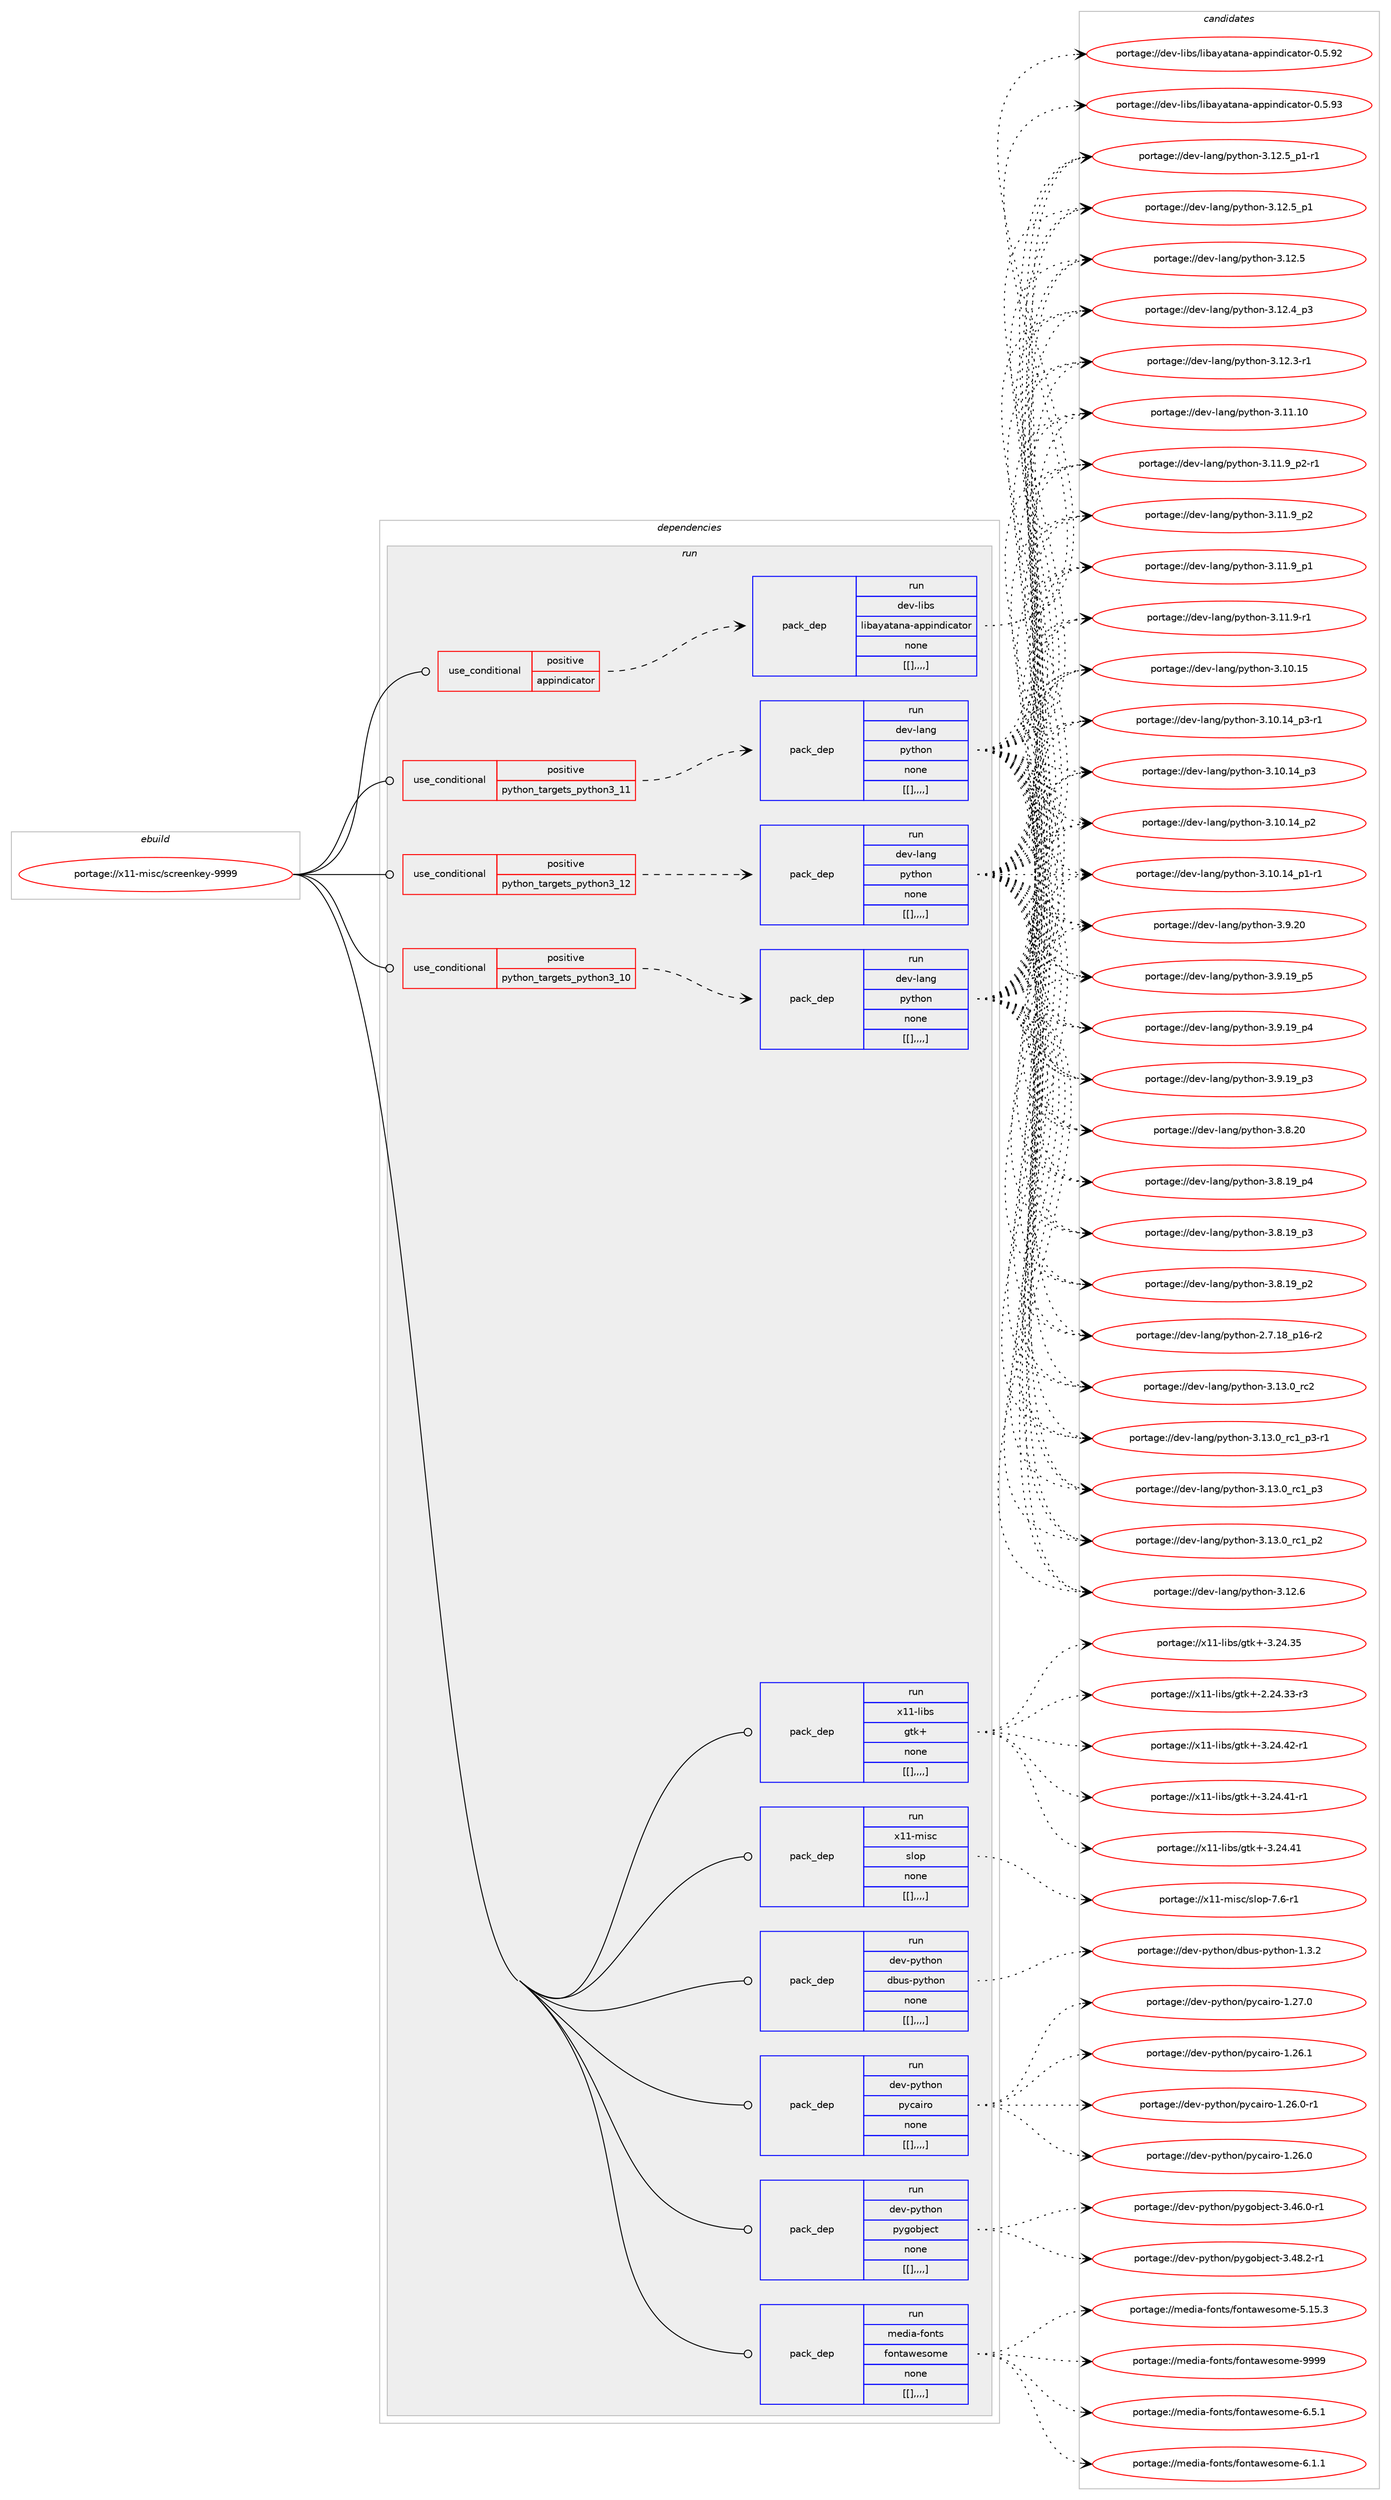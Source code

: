 digraph prolog {

# *************
# Graph options
# *************

newrank=true;
concentrate=true;
compound=true;
graph [rankdir=LR,fontname=Helvetica,fontsize=10,ranksep=1.5];#, ranksep=2.5, nodesep=0.2];
edge  [arrowhead=vee];
node  [fontname=Helvetica,fontsize=10];

# **********
# The ebuild
# **********

subgraph cluster_leftcol {
color=gray;
label=<<i>ebuild</i>>;
id [label="portage://x11-misc/screenkey-9999", color=red, width=4, href="../x11-misc/screenkey-9999.svg"];
}

# ****************
# The dependencies
# ****************

subgraph cluster_midcol {
color=gray;
label=<<i>dependencies</i>>;
subgraph cluster_compile {
fillcolor="#eeeeee";
style=filled;
label=<<i>compile</i>>;
}
subgraph cluster_compileandrun {
fillcolor="#eeeeee";
style=filled;
label=<<i>compile and run</i>>;
}
subgraph cluster_run {
fillcolor="#eeeeee";
style=filled;
label=<<i>run</i>>;
subgraph cond127554 {
dependency481557 [label=<<TABLE BORDER="0" CELLBORDER="1" CELLSPACING="0" CELLPADDING="4"><TR><TD ROWSPAN="3" CELLPADDING="10">use_conditional</TD></TR><TR><TD>positive</TD></TR><TR><TD>appindicator</TD></TR></TABLE>>, shape=none, color=red];
subgraph pack350476 {
dependency481558 [label=<<TABLE BORDER="0" CELLBORDER="1" CELLSPACING="0" CELLPADDING="4" WIDTH="220"><TR><TD ROWSPAN="6" CELLPADDING="30">pack_dep</TD></TR><TR><TD WIDTH="110">run</TD></TR><TR><TD>dev-libs</TD></TR><TR><TD>libayatana-appindicator</TD></TR><TR><TD>none</TD></TR><TR><TD>[[],,,,]</TD></TR></TABLE>>, shape=none, color=blue];
}
dependency481557:e -> dependency481558:w [weight=20,style="dashed",arrowhead="vee"];
}
id:e -> dependency481557:w [weight=20,style="solid",arrowhead="odot"];
subgraph cond127555 {
dependency481559 [label=<<TABLE BORDER="0" CELLBORDER="1" CELLSPACING="0" CELLPADDING="4"><TR><TD ROWSPAN="3" CELLPADDING="10">use_conditional</TD></TR><TR><TD>positive</TD></TR><TR><TD>python_targets_python3_10</TD></TR></TABLE>>, shape=none, color=red];
subgraph pack350477 {
dependency481560 [label=<<TABLE BORDER="0" CELLBORDER="1" CELLSPACING="0" CELLPADDING="4" WIDTH="220"><TR><TD ROWSPAN="6" CELLPADDING="30">pack_dep</TD></TR><TR><TD WIDTH="110">run</TD></TR><TR><TD>dev-lang</TD></TR><TR><TD>python</TD></TR><TR><TD>none</TD></TR><TR><TD>[[],,,,]</TD></TR></TABLE>>, shape=none, color=blue];
}
dependency481559:e -> dependency481560:w [weight=20,style="dashed",arrowhead="vee"];
}
id:e -> dependency481559:w [weight=20,style="solid",arrowhead="odot"];
subgraph cond127556 {
dependency481561 [label=<<TABLE BORDER="0" CELLBORDER="1" CELLSPACING="0" CELLPADDING="4"><TR><TD ROWSPAN="3" CELLPADDING="10">use_conditional</TD></TR><TR><TD>positive</TD></TR><TR><TD>python_targets_python3_11</TD></TR></TABLE>>, shape=none, color=red];
subgraph pack350478 {
dependency481562 [label=<<TABLE BORDER="0" CELLBORDER="1" CELLSPACING="0" CELLPADDING="4" WIDTH="220"><TR><TD ROWSPAN="6" CELLPADDING="30">pack_dep</TD></TR><TR><TD WIDTH="110">run</TD></TR><TR><TD>dev-lang</TD></TR><TR><TD>python</TD></TR><TR><TD>none</TD></TR><TR><TD>[[],,,,]</TD></TR></TABLE>>, shape=none, color=blue];
}
dependency481561:e -> dependency481562:w [weight=20,style="dashed",arrowhead="vee"];
}
id:e -> dependency481561:w [weight=20,style="solid",arrowhead="odot"];
subgraph cond127557 {
dependency481563 [label=<<TABLE BORDER="0" CELLBORDER="1" CELLSPACING="0" CELLPADDING="4"><TR><TD ROWSPAN="3" CELLPADDING="10">use_conditional</TD></TR><TR><TD>positive</TD></TR><TR><TD>python_targets_python3_12</TD></TR></TABLE>>, shape=none, color=red];
subgraph pack350479 {
dependency481564 [label=<<TABLE BORDER="0" CELLBORDER="1" CELLSPACING="0" CELLPADDING="4" WIDTH="220"><TR><TD ROWSPAN="6" CELLPADDING="30">pack_dep</TD></TR><TR><TD WIDTH="110">run</TD></TR><TR><TD>dev-lang</TD></TR><TR><TD>python</TD></TR><TR><TD>none</TD></TR><TR><TD>[[],,,,]</TD></TR></TABLE>>, shape=none, color=blue];
}
dependency481563:e -> dependency481564:w [weight=20,style="dashed",arrowhead="vee"];
}
id:e -> dependency481563:w [weight=20,style="solid",arrowhead="odot"];
subgraph pack350480 {
dependency481565 [label=<<TABLE BORDER="0" CELLBORDER="1" CELLSPACING="0" CELLPADDING="4" WIDTH="220"><TR><TD ROWSPAN="6" CELLPADDING="30">pack_dep</TD></TR><TR><TD WIDTH="110">run</TD></TR><TR><TD>dev-python</TD></TR><TR><TD>dbus-python</TD></TR><TR><TD>none</TD></TR><TR><TD>[[],,,,]</TD></TR></TABLE>>, shape=none, color=blue];
}
id:e -> dependency481565:w [weight=20,style="solid",arrowhead="odot"];
subgraph pack350481 {
dependency481566 [label=<<TABLE BORDER="0" CELLBORDER="1" CELLSPACING="0" CELLPADDING="4" WIDTH="220"><TR><TD ROWSPAN="6" CELLPADDING="30">pack_dep</TD></TR><TR><TD WIDTH="110">run</TD></TR><TR><TD>dev-python</TD></TR><TR><TD>pycairo</TD></TR><TR><TD>none</TD></TR><TR><TD>[[],,,,]</TD></TR></TABLE>>, shape=none, color=blue];
}
id:e -> dependency481566:w [weight=20,style="solid",arrowhead="odot"];
subgraph pack350482 {
dependency481567 [label=<<TABLE BORDER="0" CELLBORDER="1" CELLSPACING="0" CELLPADDING="4" WIDTH="220"><TR><TD ROWSPAN="6" CELLPADDING="30">pack_dep</TD></TR><TR><TD WIDTH="110">run</TD></TR><TR><TD>dev-python</TD></TR><TR><TD>pygobject</TD></TR><TR><TD>none</TD></TR><TR><TD>[[],,,,]</TD></TR></TABLE>>, shape=none, color=blue];
}
id:e -> dependency481567:w [weight=20,style="solid",arrowhead="odot"];
subgraph pack350483 {
dependency481568 [label=<<TABLE BORDER="0" CELLBORDER="1" CELLSPACING="0" CELLPADDING="4" WIDTH="220"><TR><TD ROWSPAN="6" CELLPADDING="30">pack_dep</TD></TR><TR><TD WIDTH="110">run</TD></TR><TR><TD>media-fonts</TD></TR><TR><TD>fontawesome</TD></TR><TR><TD>none</TD></TR><TR><TD>[[],,,,]</TD></TR></TABLE>>, shape=none, color=blue];
}
id:e -> dependency481568:w [weight=20,style="solid",arrowhead="odot"];
subgraph pack350484 {
dependency481569 [label=<<TABLE BORDER="0" CELLBORDER="1" CELLSPACING="0" CELLPADDING="4" WIDTH="220"><TR><TD ROWSPAN="6" CELLPADDING="30">pack_dep</TD></TR><TR><TD WIDTH="110">run</TD></TR><TR><TD>x11-libs</TD></TR><TR><TD>gtk+</TD></TR><TR><TD>none</TD></TR><TR><TD>[[],,,,]</TD></TR></TABLE>>, shape=none, color=blue];
}
id:e -> dependency481569:w [weight=20,style="solid",arrowhead="odot"];
subgraph pack350485 {
dependency481570 [label=<<TABLE BORDER="0" CELLBORDER="1" CELLSPACING="0" CELLPADDING="4" WIDTH="220"><TR><TD ROWSPAN="6" CELLPADDING="30">pack_dep</TD></TR><TR><TD WIDTH="110">run</TD></TR><TR><TD>x11-misc</TD></TR><TR><TD>slop</TD></TR><TR><TD>none</TD></TR><TR><TD>[[],,,,]</TD></TR></TABLE>>, shape=none, color=blue];
}
id:e -> dependency481570:w [weight=20,style="solid",arrowhead="odot"];
}
}

# **************
# The candidates
# **************

subgraph cluster_choices {
rank=same;
color=gray;
label=<<i>candidates</i>>;

subgraph choice350476 {
color=black;
nodesep=1;
choice10010111845108105981154710810598971219711697110974597112112105110100105999711611111445484653465751 [label="portage://dev-libs/libayatana-appindicator-0.5.93", color=red, width=4,href="../dev-libs/libayatana-appindicator-0.5.93.svg"];
choice10010111845108105981154710810598971219711697110974597112112105110100105999711611111445484653465750 [label="portage://dev-libs/libayatana-appindicator-0.5.92", color=red, width=4,href="../dev-libs/libayatana-appindicator-0.5.92.svg"];
dependency481558:e -> choice10010111845108105981154710810598971219711697110974597112112105110100105999711611111445484653465751:w [style=dotted,weight="100"];
dependency481558:e -> choice10010111845108105981154710810598971219711697110974597112112105110100105999711611111445484653465750:w [style=dotted,weight="100"];
}
subgraph choice350477 {
color=black;
nodesep=1;
choice10010111845108971101034711212111610411111045514649514648951149950 [label="portage://dev-lang/python-3.13.0_rc2", color=red, width=4,href="../dev-lang/python-3.13.0_rc2.svg"];
choice1001011184510897110103471121211161041111104551464951464895114994995112514511449 [label="portage://dev-lang/python-3.13.0_rc1_p3-r1", color=red, width=4,href="../dev-lang/python-3.13.0_rc1_p3-r1.svg"];
choice100101118451089711010347112121116104111110455146495146489511499499511251 [label="portage://dev-lang/python-3.13.0_rc1_p3", color=red, width=4,href="../dev-lang/python-3.13.0_rc1_p3.svg"];
choice100101118451089711010347112121116104111110455146495146489511499499511250 [label="portage://dev-lang/python-3.13.0_rc1_p2", color=red, width=4,href="../dev-lang/python-3.13.0_rc1_p2.svg"];
choice10010111845108971101034711212111610411111045514649504654 [label="portage://dev-lang/python-3.12.6", color=red, width=4,href="../dev-lang/python-3.12.6.svg"];
choice1001011184510897110103471121211161041111104551464950465395112494511449 [label="portage://dev-lang/python-3.12.5_p1-r1", color=red, width=4,href="../dev-lang/python-3.12.5_p1-r1.svg"];
choice100101118451089711010347112121116104111110455146495046539511249 [label="portage://dev-lang/python-3.12.5_p1", color=red, width=4,href="../dev-lang/python-3.12.5_p1.svg"];
choice10010111845108971101034711212111610411111045514649504653 [label="portage://dev-lang/python-3.12.5", color=red, width=4,href="../dev-lang/python-3.12.5.svg"];
choice100101118451089711010347112121116104111110455146495046529511251 [label="portage://dev-lang/python-3.12.4_p3", color=red, width=4,href="../dev-lang/python-3.12.4_p3.svg"];
choice100101118451089711010347112121116104111110455146495046514511449 [label="portage://dev-lang/python-3.12.3-r1", color=red, width=4,href="../dev-lang/python-3.12.3-r1.svg"];
choice1001011184510897110103471121211161041111104551464949464948 [label="portage://dev-lang/python-3.11.10", color=red, width=4,href="../dev-lang/python-3.11.10.svg"];
choice1001011184510897110103471121211161041111104551464949465795112504511449 [label="portage://dev-lang/python-3.11.9_p2-r1", color=red, width=4,href="../dev-lang/python-3.11.9_p2-r1.svg"];
choice100101118451089711010347112121116104111110455146494946579511250 [label="portage://dev-lang/python-3.11.9_p2", color=red, width=4,href="../dev-lang/python-3.11.9_p2.svg"];
choice100101118451089711010347112121116104111110455146494946579511249 [label="portage://dev-lang/python-3.11.9_p1", color=red, width=4,href="../dev-lang/python-3.11.9_p1.svg"];
choice100101118451089711010347112121116104111110455146494946574511449 [label="portage://dev-lang/python-3.11.9-r1", color=red, width=4,href="../dev-lang/python-3.11.9-r1.svg"];
choice1001011184510897110103471121211161041111104551464948464953 [label="portage://dev-lang/python-3.10.15", color=red, width=4,href="../dev-lang/python-3.10.15.svg"];
choice100101118451089711010347112121116104111110455146494846495295112514511449 [label="portage://dev-lang/python-3.10.14_p3-r1", color=red, width=4,href="../dev-lang/python-3.10.14_p3-r1.svg"];
choice10010111845108971101034711212111610411111045514649484649529511251 [label="portage://dev-lang/python-3.10.14_p3", color=red, width=4,href="../dev-lang/python-3.10.14_p3.svg"];
choice10010111845108971101034711212111610411111045514649484649529511250 [label="portage://dev-lang/python-3.10.14_p2", color=red, width=4,href="../dev-lang/python-3.10.14_p2.svg"];
choice100101118451089711010347112121116104111110455146494846495295112494511449 [label="portage://dev-lang/python-3.10.14_p1-r1", color=red, width=4,href="../dev-lang/python-3.10.14_p1-r1.svg"];
choice10010111845108971101034711212111610411111045514657465048 [label="portage://dev-lang/python-3.9.20", color=red, width=4,href="../dev-lang/python-3.9.20.svg"];
choice100101118451089711010347112121116104111110455146574649579511253 [label="portage://dev-lang/python-3.9.19_p5", color=red, width=4,href="../dev-lang/python-3.9.19_p5.svg"];
choice100101118451089711010347112121116104111110455146574649579511252 [label="portage://dev-lang/python-3.9.19_p4", color=red, width=4,href="../dev-lang/python-3.9.19_p4.svg"];
choice100101118451089711010347112121116104111110455146574649579511251 [label="portage://dev-lang/python-3.9.19_p3", color=red, width=4,href="../dev-lang/python-3.9.19_p3.svg"];
choice10010111845108971101034711212111610411111045514656465048 [label="portage://dev-lang/python-3.8.20", color=red, width=4,href="../dev-lang/python-3.8.20.svg"];
choice100101118451089711010347112121116104111110455146564649579511252 [label="portage://dev-lang/python-3.8.19_p4", color=red, width=4,href="../dev-lang/python-3.8.19_p4.svg"];
choice100101118451089711010347112121116104111110455146564649579511251 [label="portage://dev-lang/python-3.8.19_p3", color=red, width=4,href="../dev-lang/python-3.8.19_p3.svg"];
choice100101118451089711010347112121116104111110455146564649579511250 [label="portage://dev-lang/python-3.8.19_p2", color=red, width=4,href="../dev-lang/python-3.8.19_p2.svg"];
choice100101118451089711010347112121116104111110455046554649569511249544511450 [label="portage://dev-lang/python-2.7.18_p16-r2", color=red, width=4,href="../dev-lang/python-2.7.18_p16-r2.svg"];
dependency481560:e -> choice10010111845108971101034711212111610411111045514649514648951149950:w [style=dotted,weight="100"];
dependency481560:e -> choice1001011184510897110103471121211161041111104551464951464895114994995112514511449:w [style=dotted,weight="100"];
dependency481560:e -> choice100101118451089711010347112121116104111110455146495146489511499499511251:w [style=dotted,weight="100"];
dependency481560:e -> choice100101118451089711010347112121116104111110455146495146489511499499511250:w [style=dotted,weight="100"];
dependency481560:e -> choice10010111845108971101034711212111610411111045514649504654:w [style=dotted,weight="100"];
dependency481560:e -> choice1001011184510897110103471121211161041111104551464950465395112494511449:w [style=dotted,weight="100"];
dependency481560:e -> choice100101118451089711010347112121116104111110455146495046539511249:w [style=dotted,weight="100"];
dependency481560:e -> choice10010111845108971101034711212111610411111045514649504653:w [style=dotted,weight="100"];
dependency481560:e -> choice100101118451089711010347112121116104111110455146495046529511251:w [style=dotted,weight="100"];
dependency481560:e -> choice100101118451089711010347112121116104111110455146495046514511449:w [style=dotted,weight="100"];
dependency481560:e -> choice1001011184510897110103471121211161041111104551464949464948:w [style=dotted,weight="100"];
dependency481560:e -> choice1001011184510897110103471121211161041111104551464949465795112504511449:w [style=dotted,weight="100"];
dependency481560:e -> choice100101118451089711010347112121116104111110455146494946579511250:w [style=dotted,weight="100"];
dependency481560:e -> choice100101118451089711010347112121116104111110455146494946579511249:w [style=dotted,weight="100"];
dependency481560:e -> choice100101118451089711010347112121116104111110455146494946574511449:w [style=dotted,weight="100"];
dependency481560:e -> choice1001011184510897110103471121211161041111104551464948464953:w [style=dotted,weight="100"];
dependency481560:e -> choice100101118451089711010347112121116104111110455146494846495295112514511449:w [style=dotted,weight="100"];
dependency481560:e -> choice10010111845108971101034711212111610411111045514649484649529511251:w [style=dotted,weight="100"];
dependency481560:e -> choice10010111845108971101034711212111610411111045514649484649529511250:w [style=dotted,weight="100"];
dependency481560:e -> choice100101118451089711010347112121116104111110455146494846495295112494511449:w [style=dotted,weight="100"];
dependency481560:e -> choice10010111845108971101034711212111610411111045514657465048:w [style=dotted,weight="100"];
dependency481560:e -> choice100101118451089711010347112121116104111110455146574649579511253:w [style=dotted,weight="100"];
dependency481560:e -> choice100101118451089711010347112121116104111110455146574649579511252:w [style=dotted,weight="100"];
dependency481560:e -> choice100101118451089711010347112121116104111110455146574649579511251:w [style=dotted,weight="100"];
dependency481560:e -> choice10010111845108971101034711212111610411111045514656465048:w [style=dotted,weight="100"];
dependency481560:e -> choice100101118451089711010347112121116104111110455146564649579511252:w [style=dotted,weight="100"];
dependency481560:e -> choice100101118451089711010347112121116104111110455146564649579511251:w [style=dotted,weight="100"];
dependency481560:e -> choice100101118451089711010347112121116104111110455146564649579511250:w [style=dotted,weight="100"];
dependency481560:e -> choice100101118451089711010347112121116104111110455046554649569511249544511450:w [style=dotted,weight="100"];
}
subgraph choice350478 {
color=black;
nodesep=1;
choice10010111845108971101034711212111610411111045514649514648951149950 [label="portage://dev-lang/python-3.13.0_rc2", color=red, width=4,href="../dev-lang/python-3.13.0_rc2.svg"];
choice1001011184510897110103471121211161041111104551464951464895114994995112514511449 [label="portage://dev-lang/python-3.13.0_rc1_p3-r1", color=red, width=4,href="../dev-lang/python-3.13.0_rc1_p3-r1.svg"];
choice100101118451089711010347112121116104111110455146495146489511499499511251 [label="portage://dev-lang/python-3.13.0_rc1_p3", color=red, width=4,href="../dev-lang/python-3.13.0_rc1_p3.svg"];
choice100101118451089711010347112121116104111110455146495146489511499499511250 [label="portage://dev-lang/python-3.13.0_rc1_p2", color=red, width=4,href="../dev-lang/python-3.13.0_rc1_p2.svg"];
choice10010111845108971101034711212111610411111045514649504654 [label="portage://dev-lang/python-3.12.6", color=red, width=4,href="../dev-lang/python-3.12.6.svg"];
choice1001011184510897110103471121211161041111104551464950465395112494511449 [label="portage://dev-lang/python-3.12.5_p1-r1", color=red, width=4,href="../dev-lang/python-3.12.5_p1-r1.svg"];
choice100101118451089711010347112121116104111110455146495046539511249 [label="portage://dev-lang/python-3.12.5_p1", color=red, width=4,href="../dev-lang/python-3.12.5_p1.svg"];
choice10010111845108971101034711212111610411111045514649504653 [label="portage://dev-lang/python-3.12.5", color=red, width=4,href="../dev-lang/python-3.12.5.svg"];
choice100101118451089711010347112121116104111110455146495046529511251 [label="portage://dev-lang/python-3.12.4_p3", color=red, width=4,href="../dev-lang/python-3.12.4_p3.svg"];
choice100101118451089711010347112121116104111110455146495046514511449 [label="portage://dev-lang/python-3.12.3-r1", color=red, width=4,href="../dev-lang/python-3.12.3-r1.svg"];
choice1001011184510897110103471121211161041111104551464949464948 [label="portage://dev-lang/python-3.11.10", color=red, width=4,href="../dev-lang/python-3.11.10.svg"];
choice1001011184510897110103471121211161041111104551464949465795112504511449 [label="portage://dev-lang/python-3.11.9_p2-r1", color=red, width=4,href="../dev-lang/python-3.11.9_p2-r1.svg"];
choice100101118451089711010347112121116104111110455146494946579511250 [label="portage://dev-lang/python-3.11.9_p2", color=red, width=4,href="../dev-lang/python-3.11.9_p2.svg"];
choice100101118451089711010347112121116104111110455146494946579511249 [label="portage://dev-lang/python-3.11.9_p1", color=red, width=4,href="../dev-lang/python-3.11.9_p1.svg"];
choice100101118451089711010347112121116104111110455146494946574511449 [label="portage://dev-lang/python-3.11.9-r1", color=red, width=4,href="../dev-lang/python-3.11.9-r1.svg"];
choice1001011184510897110103471121211161041111104551464948464953 [label="portage://dev-lang/python-3.10.15", color=red, width=4,href="../dev-lang/python-3.10.15.svg"];
choice100101118451089711010347112121116104111110455146494846495295112514511449 [label="portage://dev-lang/python-3.10.14_p3-r1", color=red, width=4,href="../dev-lang/python-3.10.14_p3-r1.svg"];
choice10010111845108971101034711212111610411111045514649484649529511251 [label="portage://dev-lang/python-3.10.14_p3", color=red, width=4,href="../dev-lang/python-3.10.14_p3.svg"];
choice10010111845108971101034711212111610411111045514649484649529511250 [label="portage://dev-lang/python-3.10.14_p2", color=red, width=4,href="../dev-lang/python-3.10.14_p2.svg"];
choice100101118451089711010347112121116104111110455146494846495295112494511449 [label="portage://dev-lang/python-3.10.14_p1-r1", color=red, width=4,href="../dev-lang/python-3.10.14_p1-r1.svg"];
choice10010111845108971101034711212111610411111045514657465048 [label="portage://dev-lang/python-3.9.20", color=red, width=4,href="../dev-lang/python-3.9.20.svg"];
choice100101118451089711010347112121116104111110455146574649579511253 [label="portage://dev-lang/python-3.9.19_p5", color=red, width=4,href="../dev-lang/python-3.9.19_p5.svg"];
choice100101118451089711010347112121116104111110455146574649579511252 [label="portage://dev-lang/python-3.9.19_p4", color=red, width=4,href="../dev-lang/python-3.9.19_p4.svg"];
choice100101118451089711010347112121116104111110455146574649579511251 [label="portage://dev-lang/python-3.9.19_p3", color=red, width=4,href="../dev-lang/python-3.9.19_p3.svg"];
choice10010111845108971101034711212111610411111045514656465048 [label="portage://dev-lang/python-3.8.20", color=red, width=4,href="../dev-lang/python-3.8.20.svg"];
choice100101118451089711010347112121116104111110455146564649579511252 [label="portage://dev-lang/python-3.8.19_p4", color=red, width=4,href="../dev-lang/python-3.8.19_p4.svg"];
choice100101118451089711010347112121116104111110455146564649579511251 [label="portage://dev-lang/python-3.8.19_p3", color=red, width=4,href="../dev-lang/python-3.8.19_p3.svg"];
choice100101118451089711010347112121116104111110455146564649579511250 [label="portage://dev-lang/python-3.8.19_p2", color=red, width=4,href="../dev-lang/python-3.8.19_p2.svg"];
choice100101118451089711010347112121116104111110455046554649569511249544511450 [label="portage://dev-lang/python-2.7.18_p16-r2", color=red, width=4,href="../dev-lang/python-2.7.18_p16-r2.svg"];
dependency481562:e -> choice10010111845108971101034711212111610411111045514649514648951149950:w [style=dotted,weight="100"];
dependency481562:e -> choice1001011184510897110103471121211161041111104551464951464895114994995112514511449:w [style=dotted,weight="100"];
dependency481562:e -> choice100101118451089711010347112121116104111110455146495146489511499499511251:w [style=dotted,weight="100"];
dependency481562:e -> choice100101118451089711010347112121116104111110455146495146489511499499511250:w [style=dotted,weight="100"];
dependency481562:e -> choice10010111845108971101034711212111610411111045514649504654:w [style=dotted,weight="100"];
dependency481562:e -> choice1001011184510897110103471121211161041111104551464950465395112494511449:w [style=dotted,weight="100"];
dependency481562:e -> choice100101118451089711010347112121116104111110455146495046539511249:w [style=dotted,weight="100"];
dependency481562:e -> choice10010111845108971101034711212111610411111045514649504653:w [style=dotted,weight="100"];
dependency481562:e -> choice100101118451089711010347112121116104111110455146495046529511251:w [style=dotted,weight="100"];
dependency481562:e -> choice100101118451089711010347112121116104111110455146495046514511449:w [style=dotted,weight="100"];
dependency481562:e -> choice1001011184510897110103471121211161041111104551464949464948:w [style=dotted,weight="100"];
dependency481562:e -> choice1001011184510897110103471121211161041111104551464949465795112504511449:w [style=dotted,weight="100"];
dependency481562:e -> choice100101118451089711010347112121116104111110455146494946579511250:w [style=dotted,weight="100"];
dependency481562:e -> choice100101118451089711010347112121116104111110455146494946579511249:w [style=dotted,weight="100"];
dependency481562:e -> choice100101118451089711010347112121116104111110455146494946574511449:w [style=dotted,weight="100"];
dependency481562:e -> choice1001011184510897110103471121211161041111104551464948464953:w [style=dotted,weight="100"];
dependency481562:e -> choice100101118451089711010347112121116104111110455146494846495295112514511449:w [style=dotted,weight="100"];
dependency481562:e -> choice10010111845108971101034711212111610411111045514649484649529511251:w [style=dotted,weight="100"];
dependency481562:e -> choice10010111845108971101034711212111610411111045514649484649529511250:w [style=dotted,weight="100"];
dependency481562:e -> choice100101118451089711010347112121116104111110455146494846495295112494511449:w [style=dotted,weight="100"];
dependency481562:e -> choice10010111845108971101034711212111610411111045514657465048:w [style=dotted,weight="100"];
dependency481562:e -> choice100101118451089711010347112121116104111110455146574649579511253:w [style=dotted,weight="100"];
dependency481562:e -> choice100101118451089711010347112121116104111110455146574649579511252:w [style=dotted,weight="100"];
dependency481562:e -> choice100101118451089711010347112121116104111110455146574649579511251:w [style=dotted,weight="100"];
dependency481562:e -> choice10010111845108971101034711212111610411111045514656465048:w [style=dotted,weight="100"];
dependency481562:e -> choice100101118451089711010347112121116104111110455146564649579511252:w [style=dotted,weight="100"];
dependency481562:e -> choice100101118451089711010347112121116104111110455146564649579511251:w [style=dotted,weight="100"];
dependency481562:e -> choice100101118451089711010347112121116104111110455146564649579511250:w [style=dotted,weight="100"];
dependency481562:e -> choice100101118451089711010347112121116104111110455046554649569511249544511450:w [style=dotted,weight="100"];
}
subgraph choice350479 {
color=black;
nodesep=1;
choice10010111845108971101034711212111610411111045514649514648951149950 [label="portage://dev-lang/python-3.13.0_rc2", color=red, width=4,href="../dev-lang/python-3.13.0_rc2.svg"];
choice1001011184510897110103471121211161041111104551464951464895114994995112514511449 [label="portage://dev-lang/python-3.13.0_rc1_p3-r1", color=red, width=4,href="../dev-lang/python-3.13.0_rc1_p3-r1.svg"];
choice100101118451089711010347112121116104111110455146495146489511499499511251 [label="portage://dev-lang/python-3.13.0_rc1_p3", color=red, width=4,href="../dev-lang/python-3.13.0_rc1_p3.svg"];
choice100101118451089711010347112121116104111110455146495146489511499499511250 [label="portage://dev-lang/python-3.13.0_rc1_p2", color=red, width=4,href="../dev-lang/python-3.13.0_rc1_p2.svg"];
choice10010111845108971101034711212111610411111045514649504654 [label="portage://dev-lang/python-3.12.6", color=red, width=4,href="../dev-lang/python-3.12.6.svg"];
choice1001011184510897110103471121211161041111104551464950465395112494511449 [label="portage://dev-lang/python-3.12.5_p1-r1", color=red, width=4,href="../dev-lang/python-3.12.5_p1-r1.svg"];
choice100101118451089711010347112121116104111110455146495046539511249 [label="portage://dev-lang/python-3.12.5_p1", color=red, width=4,href="../dev-lang/python-3.12.5_p1.svg"];
choice10010111845108971101034711212111610411111045514649504653 [label="portage://dev-lang/python-3.12.5", color=red, width=4,href="../dev-lang/python-3.12.5.svg"];
choice100101118451089711010347112121116104111110455146495046529511251 [label="portage://dev-lang/python-3.12.4_p3", color=red, width=4,href="../dev-lang/python-3.12.4_p3.svg"];
choice100101118451089711010347112121116104111110455146495046514511449 [label="portage://dev-lang/python-3.12.3-r1", color=red, width=4,href="../dev-lang/python-3.12.3-r1.svg"];
choice1001011184510897110103471121211161041111104551464949464948 [label="portage://dev-lang/python-3.11.10", color=red, width=4,href="../dev-lang/python-3.11.10.svg"];
choice1001011184510897110103471121211161041111104551464949465795112504511449 [label="portage://dev-lang/python-3.11.9_p2-r1", color=red, width=4,href="../dev-lang/python-3.11.9_p2-r1.svg"];
choice100101118451089711010347112121116104111110455146494946579511250 [label="portage://dev-lang/python-3.11.9_p2", color=red, width=4,href="../dev-lang/python-3.11.9_p2.svg"];
choice100101118451089711010347112121116104111110455146494946579511249 [label="portage://dev-lang/python-3.11.9_p1", color=red, width=4,href="../dev-lang/python-3.11.9_p1.svg"];
choice100101118451089711010347112121116104111110455146494946574511449 [label="portage://dev-lang/python-3.11.9-r1", color=red, width=4,href="../dev-lang/python-3.11.9-r1.svg"];
choice1001011184510897110103471121211161041111104551464948464953 [label="portage://dev-lang/python-3.10.15", color=red, width=4,href="../dev-lang/python-3.10.15.svg"];
choice100101118451089711010347112121116104111110455146494846495295112514511449 [label="portage://dev-lang/python-3.10.14_p3-r1", color=red, width=4,href="../dev-lang/python-3.10.14_p3-r1.svg"];
choice10010111845108971101034711212111610411111045514649484649529511251 [label="portage://dev-lang/python-3.10.14_p3", color=red, width=4,href="../dev-lang/python-3.10.14_p3.svg"];
choice10010111845108971101034711212111610411111045514649484649529511250 [label="portage://dev-lang/python-3.10.14_p2", color=red, width=4,href="../dev-lang/python-3.10.14_p2.svg"];
choice100101118451089711010347112121116104111110455146494846495295112494511449 [label="portage://dev-lang/python-3.10.14_p1-r1", color=red, width=4,href="../dev-lang/python-3.10.14_p1-r1.svg"];
choice10010111845108971101034711212111610411111045514657465048 [label="portage://dev-lang/python-3.9.20", color=red, width=4,href="../dev-lang/python-3.9.20.svg"];
choice100101118451089711010347112121116104111110455146574649579511253 [label="portage://dev-lang/python-3.9.19_p5", color=red, width=4,href="../dev-lang/python-3.9.19_p5.svg"];
choice100101118451089711010347112121116104111110455146574649579511252 [label="portage://dev-lang/python-3.9.19_p4", color=red, width=4,href="../dev-lang/python-3.9.19_p4.svg"];
choice100101118451089711010347112121116104111110455146574649579511251 [label="portage://dev-lang/python-3.9.19_p3", color=red, width=4,href="../dev-lang/python-3.9.19_p3.svg"];
choice10010111845108971101034711212111610411111045514656465048 [label="portage://dev-lang/python-3.8.20", color=red, width=4,href="../dev-lang/python-3.8.20.svg"];
choice100101118451089711010347112121116104111110455146564649579511252 [label="portage://dev-lang/python-3.8.19_p4", color=red, width=4,href="../dev-lang/python-3.8.19_p4.svg"];
choice100101118451089711010347112121116104111110455146564649579511251 [label="portage://dev-lang/python-3.8.19_p3", color=red, width=4,href="../dev-lang/python-3.8.19_p3.svg"];
choice100101118451089711010347112121116104111110455146564649579511250 [label="portage://dev-lang/python-3.8.19_p2", color=red, width=4,href="../dev-lang/python-3.8.19_p2.svg"];
choice100101118451089711010347112121116104111110455046554649569511249544511450 [label="portage://dev-lang/python-2.7.18_p16-r2", color=red, width=4,href="../dev-lang/python-2.7.18_p16-r2.svg"];
dependency481564:e -> choice10010111845108971101034711212111610411111045514649514648951149950:w [style=dotted,weight="100"];
dependency481564:e -> choice1001011184510897110103471121211161041111104551464951464895114994995112514511449:w [style=dotted,weight="100"];
dependency481564:e -> choice100101118451089711010347112121116104111110455146495146489511499499511251:w [style=dotted,weight="100"];
dependency481564:e -> choice100101118451089711010347112121116104111110455146495146489511499499511250:w [style=dotted,weight="100"];
dependency481564:e -> choice10010111845108971101034711212111610411111045514649504654:w [style=dotted,weight="100"];
dependency481564:e -> choice1001011184510897110103471121211161041111104551464950465395112494511449:w [style=dotted,weight="100"];
dependency481564:e -> choice100101118451089711010347112121116104111110455146495046539511249:w [style=dotted,weight="100"];
dependency481564:e -> choice10010111845108971101034711212111610411111045514649504653:w [style=dotted,weight="100"];
dependency481564:e -> choice100101118451089711010347112121116104111110455146495046529511251:w [style=dotted,weight="100"];
dependency481564:e -> choice100101118451089711010347112121116104111110455146495046514511449:w [style=dotted,weight="100"];
dependency481564:e -> choice1001011184510897110103471121211161041111104551464949464948:w [style=dotted,weight="100"];
dependency481564:e -> choice1001011184510897110103471121211161041111104551464949465795112504511449:w [style=dotted,weight="100"];
dependency481564:e -> choice100101118451089711010347112121116104111110455146494946579511250:w [style=dotted,weight="100"];
dependency481564:e -> choice100101118451089711010347112121116104111110455146494946579511249:w [style=dotted,weight="100"];
dependency481564:e -> choice100101118451089711010347112121116104111110455146494946574511449:w [style=dotted,weight="100"];
dependency481564:e -> choice1001011184510897110103471121211161041111104551464948464953:w [style=dotted,weight="100"];
dependency481564:e -> choice100101118451089711010347112121116104111110455146494846495295112514511449:w [style=dotted,weight="100"];
dependency481564:e -> choice10010111845108971101034711212111610411111045514649484649529511251:w [style=dotted,weight="100"];
dependency481564:e -> choice10010111845108971101034711212111610411111045514649484649529511250:w [style=dotted,weight="100"];
dependency481564:e -> choice100101118451089711010347112121116104111110455146494846495295112494511449:w [style=dotted,weight="100"];
dependency481564:e -> choice10010111845108971101034711212111610411111045514657465048:w [style=dotted,weight="100"];
dependency481564:e -> choice100101118451089711010347112121116104111110455146574649579511253:w [style=dotted,weight="100"];
dependency481564:e -> choice100101118451089711010347112121116104111110455146574649579511252:w [style=dotted,weight="100"];
dependency481564:e -> choice100101118451089711010347112121116104111110455146574649579511251:w [style=dotted,weight="100"];
dependency481564:e -> choice10010111845108971101034711212111610411111045514656465048:w [style=dotted,weight="100"];
dependency481564:e -> choice100101118451089711010347112121116104111110455146564649579511252:w [style=dotted,weight="100"];
dependency481564:e -> choice100101118451089711010347112121116104111110455146564649579511251:w [style=dotted,weight="100"];
dependency481564:e -> choice100101118451089711010347112121116104111110455146564649579511250:w [style=dotted,weight="100"];
dependency481564:e -> choice100101118451089711010347112121116104111110455046554649569511249544511450:w [style=dotted,weight="100"];
}
subgraph choice350480 {
color=black;
nodesep=1;
choice10010111845112121116104111110471009811711545112121116104111110454946514650 [label="portage://dev-python/dbus-python-1.3.2", color=red, width=4,href="../dev-python/dbus-python-1.3.2.svg"];
dependency481565:e -> choice10010111845112121116104111110471009811711545112121116104111110454946514650:w [style=dotted,weight="100"];
}
subgraph choice350481 {
color=black;
nodesep=1;
choice1001011184511212111610411111047112121999710511411145494650554648 [label="portage://dev-python/pycairo-1.27.0", color=red, width=4,href="../dev-python/pycairo-1.27.0.svg"];
choice1001011184511212111610411111047112121999710511411145494650544649 [label="portage://dev-python/pycairo-1.26.1", color=red, width=4,href="../dev-python/pycairo-1.26.1.svg"];
choice10010111845112121116104111110471121219997105114111454946505446484511449 [label="portage://dev-python/pycairo-1.26.0-r1", color=red, width=4,href="../dev-python/pycairo-1.26.0-r1.svg"];
choice1001011184511212111610411111047112121999710511411145494650544648 [label="portage://dev-python/pycairo-1.26.0", color=red, width=4,href="../dev-python/pycairo-1.26.0.svg"];
dependency481566:e -> choice1001011184511212111610411111047112121999710511411145494650554648:w [style=dotted,weight="100"];
dependency481566:e -> choice1001011184511212111610411111047112121999710511411145494650544649:w [style=dotted,weight="100"];
dependency481566:e -> choice10010111845112121116104111110471121219997105114111454946505446484511449:w [style=dotted,weight="100"];
dependency481566:e -> choice1001011184511212111610411111047112121999710511411145494650544648:w [style=dotted,weight="100"];
}
subgraph choice350482 {
color=black;
nodesep=1;
choice10010111845112121116104111110471121211031119810610199116455146525646504511449 [label="portage://dev-python/pygobject-3.48.2-r1", color=red, width=4,href="../dev-python/pygobject-3.48.2-r1.svg"];
choice10010111845112121116104111110471121211031119810610199116455146525446484511449 [label="portage://dev-python/pygobject-3.46.0-r1", color=red, width=4,href="../dev-python/pygobject-3.46.0-r1.svg"];
dependency481567:e -> choice10010111845112121116104111110471121211031119810610199116455146525646504511449:w [style=dotted,weight="100"];
dependency481567:e -> choice10010111845112121116104111110471121211031119810610199116455146525446484511449:w [style=dotted,weight="100"];
}
subgraph choice350483 {
color=black;
nodesep=1;
choice109101100105974510211111011611547102111110116971191011151111091014557575757 [label="portage://media-fonts/fontawesome-9999", color=red, width=4,href="../media-fonts/fontawesome-9999.svg"];
choice10910110010597451021111101161154710211111011697119101115111109101455446534649 [label="portage://media-fonts/fontawesome-6.5.1", color=red, width=4,href="../media-fonts/fontawesome-6.5.1.svg"];
choice10910110010597451021111101161154710211111011697119101115111109101455446494649 [label="portage://media-fonts/fontawesome-6.1.1", color=red, width=4,href="../media-fonts/fontawesome-6.1.1.svg"];
choice1091011001059745102111110116115471021111101169711910111511110910145534649534651 [label="portage://media-fonts/fontawesome-5.15.3", color=red, width=4,href="../media-fonts/fontawesome-5.15.3.svg"];
dependency481568:e -> choice109101100105974510211111011611547102111110116971191011151111091014557575757:w [style=dotted,weight="100"];
dependency481568:e -> choice10910110010597451021111101161154710211111011697119101115111109101455446534649:w [style=dotted,weight="100"];
dependency481568:e -> choice10910110010597451021111101161154710211111011697119101115111109101455446494649:w [style=dotted,weight="100"];
dependency481568:e -> choice1091011001059745102111110116115471021111101169711910111511110910145534649534651:w [style=dotted,weight="100"];
}
subgraph choice350484 {
color=black;
nodesep=1;
choice12049494510810598115471031161074345514650524652504511449 [label="portage://x11-libs/gtk+-3.24.42-r1", color=red, width=4,href="../x11-libs/gtk+-3.24.42-r1.svg"];
choice12049494510810598115471031161074345514650524652494511449 [label="portage://x11-libs/gtk+-3.24.41-r1", color=red, width=4,href="../x11-libs/gtk+-3.24.41-r1.svg"];
choice1204949451081059811547103116107434551465052465249 [label="portage://x11-libs/gtk+-3.24.41", color=red, width=4,href="../x11-libs/gtk+-3.24.41.svg"];
choice1204949451081059811547103116107434551465052465153 [label="portage://x11-libs/gtk+-3.24.35", color=red, width=4,href="../x11-libs/gtk+-3.24.35.svg"];
choice12049494510810598115471031161074345504650524651514511451 [label="portage://x11-libs/gtk+-2.24.33-r3", color=red, width=4,href="../x11-libs/gtk+-2.24.33-r3.svg"];
dependency481569:e -> choice12049494510810598115471031161074345514650524652504511449:w [style=dotted,weight="100"];
dependency481569:e -> choice12049494510810598115471031161074345514650524652494511449:w [style=dotted,weight="100"];
dependency481569:e -> choice1204949451081059811547103116107434551465052465249:w [style=dotted,weight="100"];
dependency481569:e -> choice1204949451081059811547103116107434551465052465153:w [style=dotted,weight="100"];
dependency481569:e -> choice12049494510810598115471031161074345504650524651514511451:w [style=dotted,weight="100"];
}
subgraph choice350485 {
color=black;
nodesep=1;
choice1204949451091051159947115108111112455546544511449 [label="portage://x11-misc/slop-7.6-r1", color=red, width=4,href="../x11-misc/slop-7.6-r1.svg"];
dependency481570:e -> choice1204949451091051159947115108111112455546544511449:w [style=dotted,weight="100"];
}
}

}
